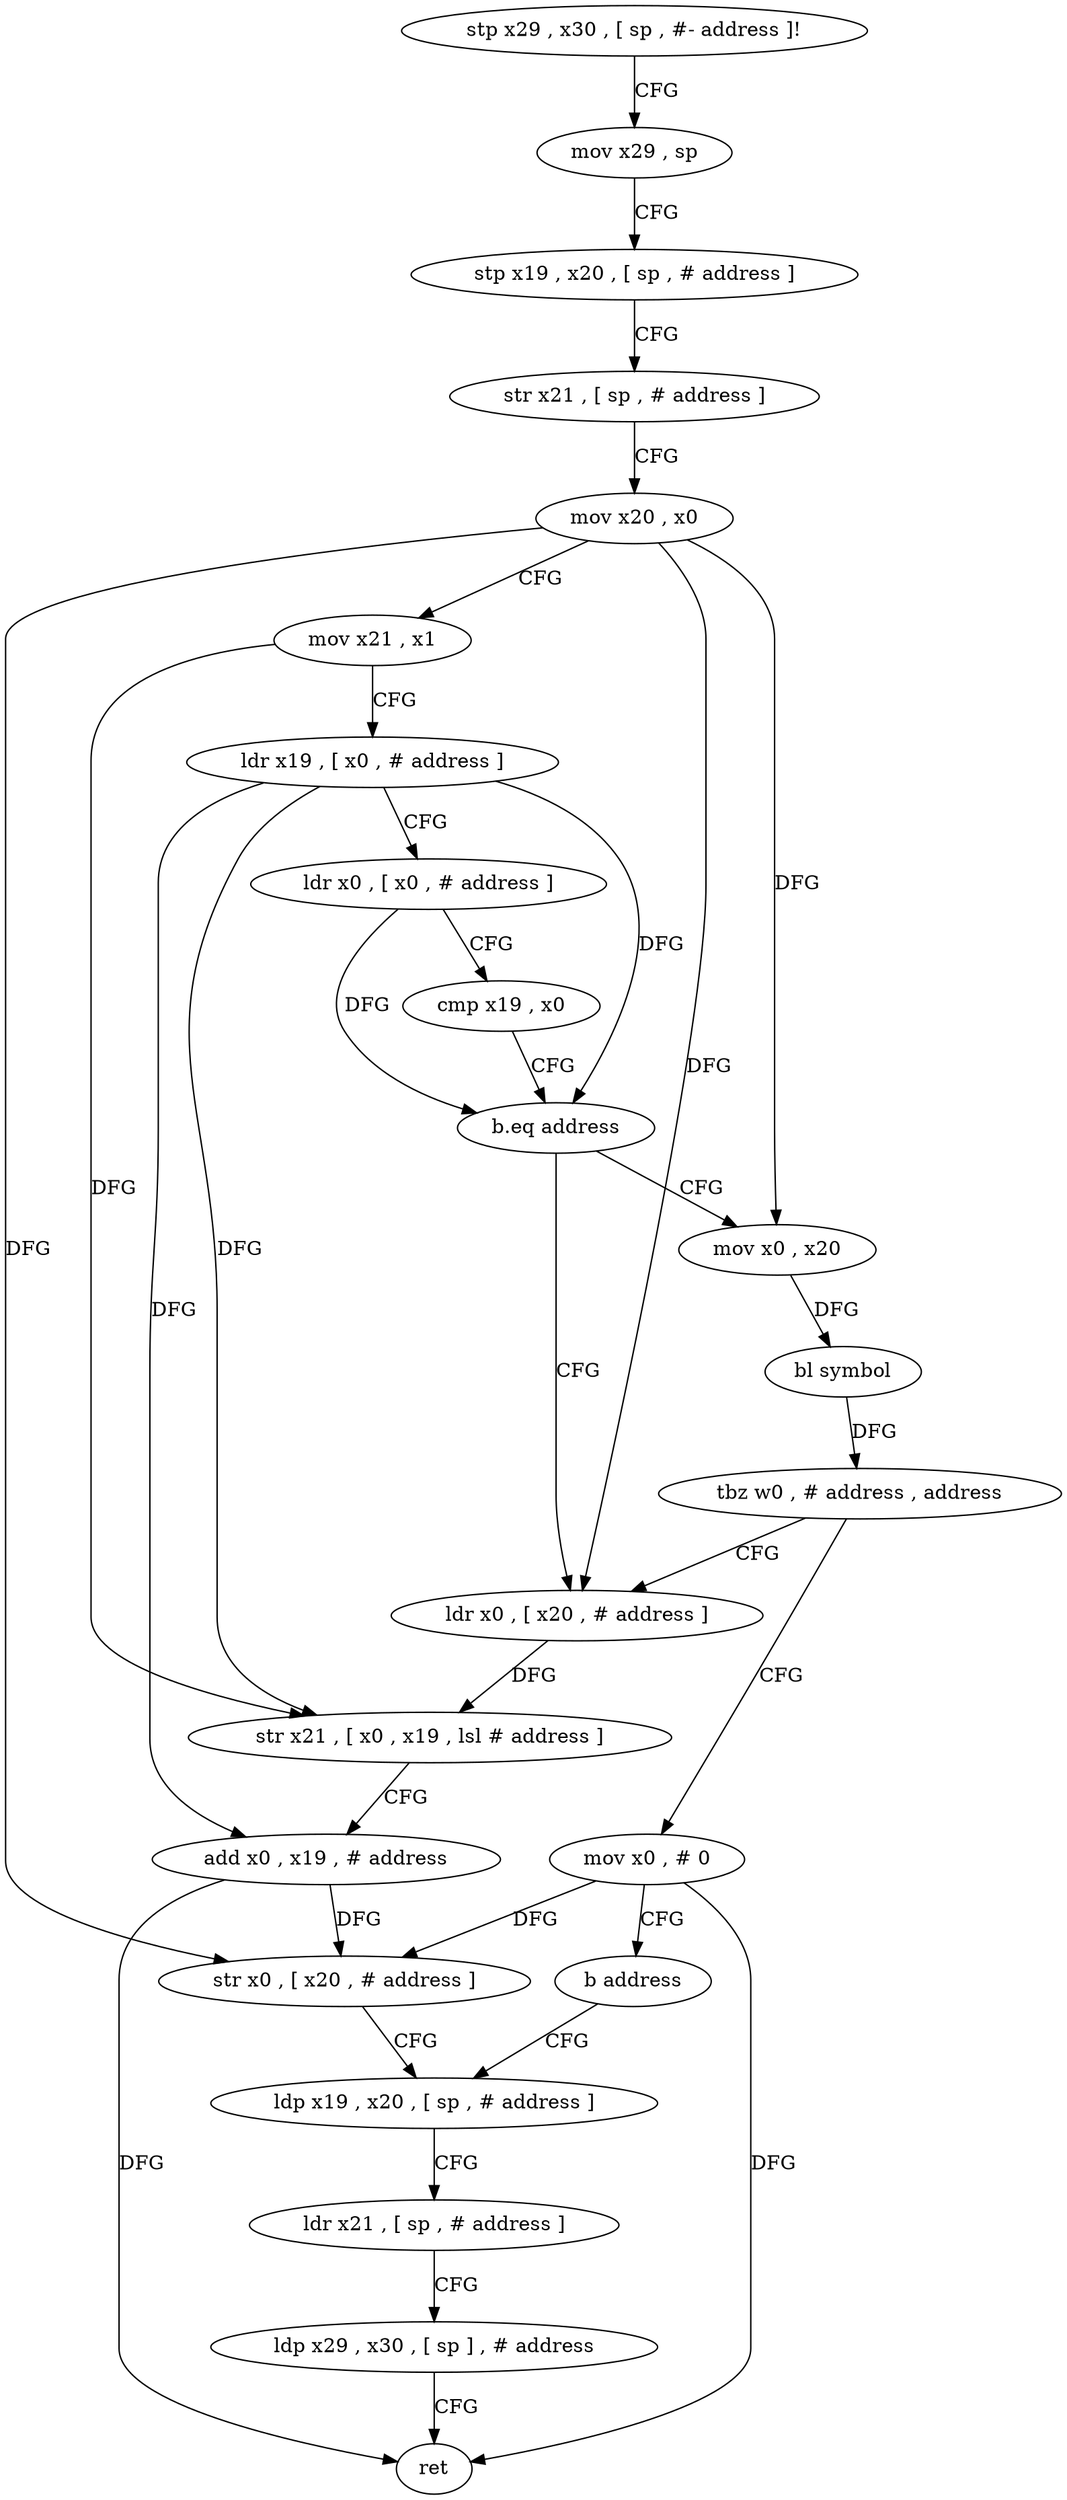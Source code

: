 digraph "func" {
"154724" [label = "stp x29 , x30 , [ sp , #- address ]!" ]
"154728" [label = "mov x29 , sp" ]
"154732" [label = "stp x19 , x20 , [ sp , # address ]" ]
"154736" [label = "str x21 , [ sp , # address ]" ]
"154740" [label = "mov x20 , x0" ]
"154744" [label = "mov x21 , x1" ]
"154748" [label = "ldr x19 , [ x0 , # address ]" ]
"154752" [label = "ldr x0 , [ x0 , # address ]" ]
"154756" [label = "cmp x19 , x0" ]
"154760" [label = "b.eq address" ]
"154796" [label = "mov x0 , x20" ]
"154764" [label = "ldr x0 , [ x20 , # address ]" ]
"154800" [label = "bl symbol" ]
"154804" [label = "tbz w0 , # address , address" ]
"154808" [label = "mov x0 , # 0" ]
"154768" [label = "str x21 , [ x0 , x19 , lsl # address ]" ]
"154772" [label = "add x0 , x19 , # address" ]
"154776" [label = "str x0 , [ x20 , # address ]" ]
"154780" [label = "ldp x19 , x20 , [ sp , # address ]" ]
"154812" [label = "b address" ]
"154784" [label = "ldr x21 , [ sp , # address ]" ]
"154788" [label = "ldp x29 , x30 , [ sp ] , # address" ]
"154792" [label = "ret" ]
"154724" -> "154728" [ label = "CFG" ]
"154728" -> "154732" [ label = "CFG" ]
"154732" -> "154736" [ label = "CFG" ]
"154736" -> "154740" [ label = "CFG" ]
"154740" -> "154744" [ label = "CFG" ]
"154740" -> "154796" [ label = "DFG" ]
"154740" -> "154764" [ label = "DFG" ]
"154740" -> "154776" [ label = "DFG" ]
"154744" -> "154748" [ label = "CFG" ]
"154744" -> "154768" [ label = "DFG" ]
"154748" -> "154752" [ label = "CFG" ]
"154748" -> "154760" [ label = "DFG" ]
"154748" -> "154768" [ label = "DFG" ]
"154748" -> "154772" [ label = "DFG" ]
"154752" -> "154756" [ label = "CFG" ]
"154752" -> "154760" [ label = "DFG" ]
"154756" -> "154760" [ label = "CFG" ]
"154760" -> "154796" [ label = "CFG" ]
"154760" -> "154764" [ label = "CFG" ]
"154796" -> "154800" [ label = "DFG" ]
"154764" -> "154768" [ label = "DFG" ]
"154800" -> "154804" [ label = "DFG" ]
"154804" -> "154764" [ label = "CFG" ]
"154804" -> "154808" [ label = "CFG" ]
"154808" -> "154812" [ label = "CFG" ]
"154808" -> "154776" [ label = "DFG" ]
"154808" -> "154792" [ label = "DFG" ]
"154768" -> "154772" [ label = "CFG" ]
"154772" -> "154776" [ label = "DFG" ]
"154772" -> "154792" [ label = "DFG" ]
"154776" -> "154780" [ label = "CFG" ]
"154780" -> "154784" [ label = "CFG" ]
"154812" -> "154780" [ label = "CFG" ]
"154784" -> "154788" [ label = "CFG" ]
"154788" -> "154792" [ label = "CFG" ]
}
